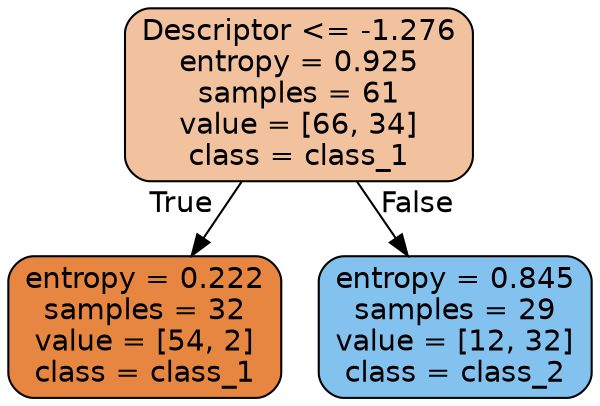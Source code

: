 digraph Tree {
node [shape=box, style="filled, rounded", color="black", fontname="helvetica"] ;
edge [fontname="helvetica"] ;
0 [label="Descriptor <= -1.276\nentropy = 0.925\nsamples = 61\nvalue = [66, 34]\nclass = class_1", fillcolor="#f2c29f"] ;
1 [label="entropy = 0.222\nsamples = 32\nvalue = [54, 2]\nclass = class_1", fillcolor="#e68640"] ;
0 -> 1 [labeldistance=2.5, labelangle=45, headlabel="True"] ;
2 [label="entropy = 0.845\nsamples = 29\nvalue = [12, 32]\nclass = class_2", fillcolor="#83c2ef"] ;
0 -> 2 [labeldistance=2.5, labelangle=-45, headlabel="False"] ;
}